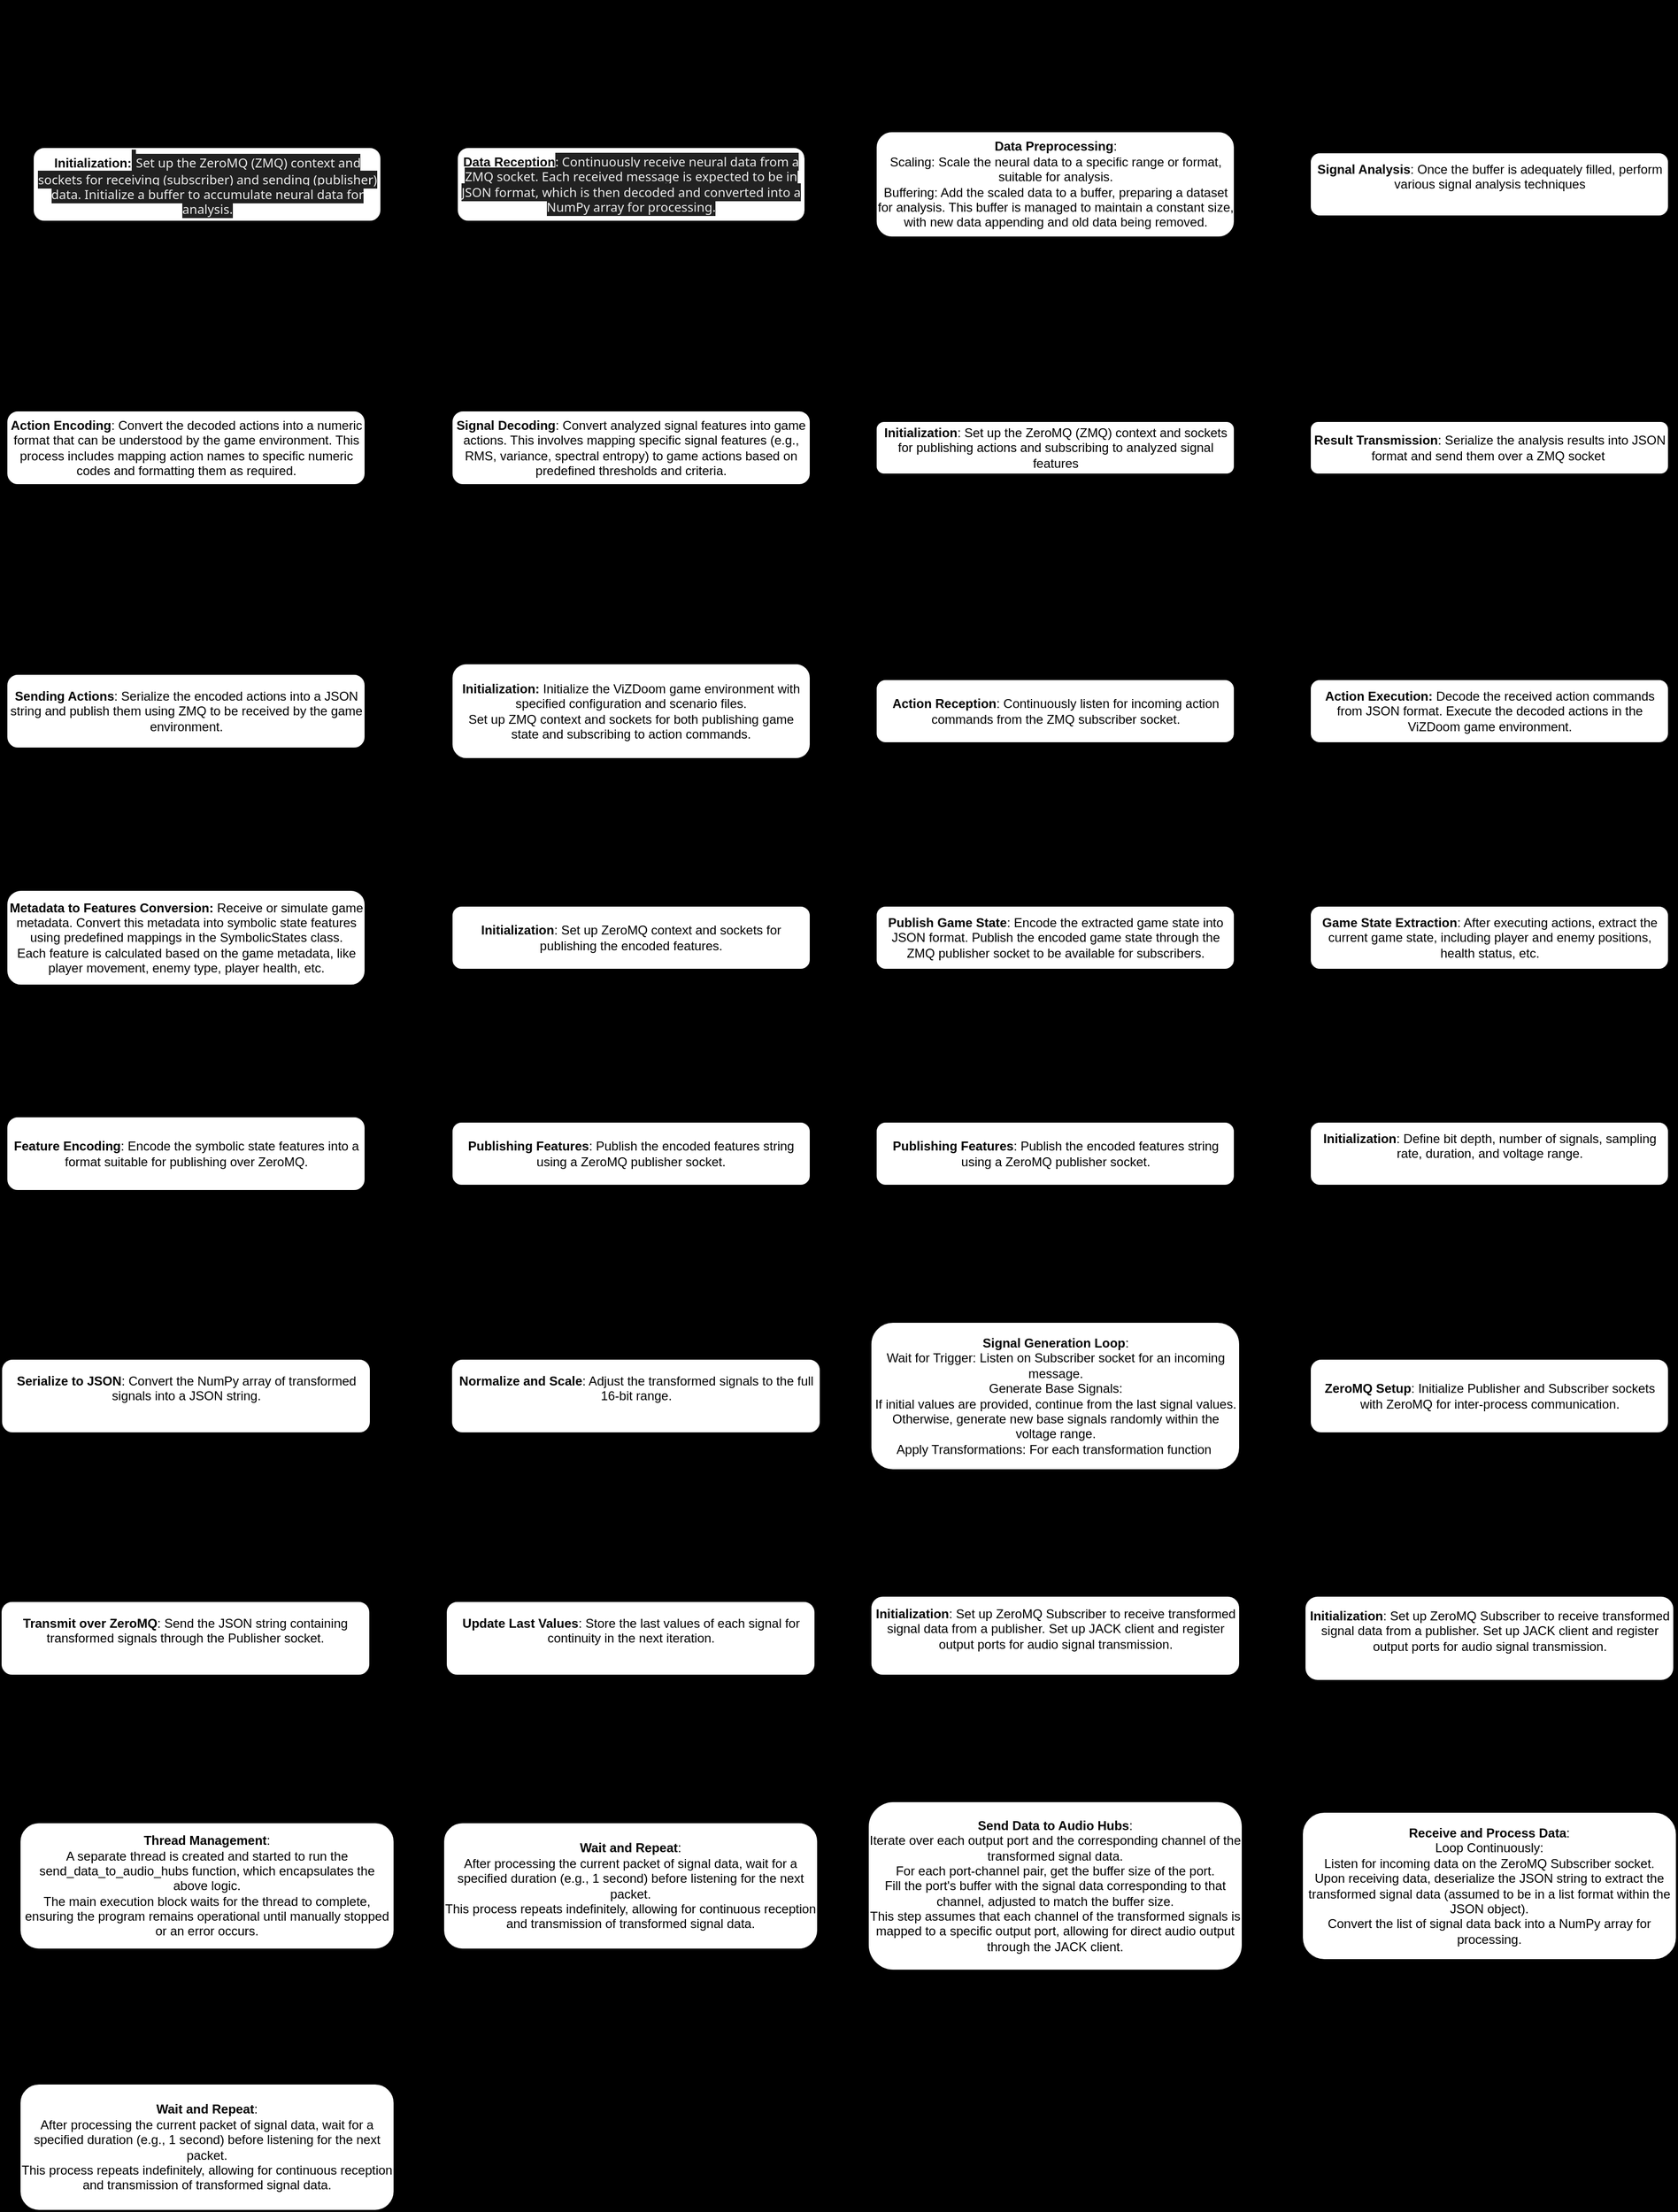 <mxfile version="22.1.16" type="device">
  <diagram name="Page-1" id="UO3zegzRqnsEIXU49jw1">
    <mxGraphModel dx="2222" dy="1337" grid="0" gridSize="10" guides="1" tooltips="1" connect="1" arrows="1" fold="1" page="1" pageScale="1" pageWidth="1654" pageHeight="1169" background="#000000" math="0" shadow="0">
      <root>
        <mxCell id="0" />
        <mxCell id="1" parent="0" />
        <mxCell id="kK_saXuroscAapvJbY5S-2" value="&lt;b&gt;Initialization:&lt;/b&gt;&lt;span style=&quot;color: rgb(236, 236, 236); font-family: Söhne, ui-sans-serif, system-ui, -apple-system, &amp;quot;Segoe UI&amp;quot;, Roboto, Ubuntu, Cantarell, &amp;quot;Noto Sans&amp;quot;, sans-serif, &amp;quot;Helvetica Neue&amp;quot;, Arial, &amp;quot;Apple Color Emoji&amp;quot;, &amp;quot;Segoe UI Emoji&amp;quot;, &amp;quot;Segoe UI Symbol&amp;quot;, &amp;quot;Noto Color Emoji&amp;quot;; font-size: 16px; text-align: left; background-color: rgb(33, 33, 33);&quot;&gt;&amp;nbsp;&lt;/span&gt;&lt;span style=&quot;color: rgb(236, 236, 236); font-family: Söhne, ui-sans-serif, system-ui, -apple-system, &amp;quot;Segoe UI&amp;quot;, Roboto, Ubuntu, Cantarell, &amp;quot;Noto Sans&amp;quot;, sans-serif, &amp;quot;Helvetica Neue&amp;quot;, Arial, &amp;quot;Apple Color Emoji&amp;quot;, &amp;quot;Segoe UI Emoji&amp;quot;, &amp;quot;Segoe UI Symbol&amp;quot;, &amp;quot;Noto Color Emoji&amp;quot;; text-align: left; background-color: rgb(33, 33, 33);&quot;&gt;&lt;font style=&quot;font-size: 12px;&quot;&gt;Set up the ZeroMQ (ZMQ) context and sockets for receiving (subscriber) and sending (publisher) data. Initialize a buffer to accumulate neural data for analysis.&lt;/font&gt;&lt;/span&gt;" style="rounded=1;whiteSpace=wrap;html=1;" vertex="1" parent="1">
          <mxGeometry x="64.5" y="220" width="330" height="70" as="geometry" />
        </mxCell>
        <mxCell id="kK_saXuroscAapvJbY5S-3" value="&lt;font style=&quot;font-size: 12px;&quot;&gt;&lt;b&gt;Data Reception&lt;/b&gt;&lt;span style=&quot;color: rgb(236, 236, 236); font-family: Söhne, ui-sans-serif, system-ui, -apple-system, &amp;quot;Segoe UI&amp;quot;, Roboto, Ubuntu, Cantarell, &amp;quot;Noto Sans&amp;quot;, sans-serif, &amp;quot;Helvetica Neue&amp;quot;, Arial, &amp;quot;Apple Color Emoji&amp;quot;, &amp;quot;Segoe UI Emoji&amp;quot;, &amp;quot;Segoe UI Symbol&amp;quot;, &amp;quot;Noto Color Emoji&amp;quot;; text-align: left; background-color: rgb(33, 33, 33);&quot;&gt;: Continuously receive neural data from a ZMQ socket. Each received message is expected to be in JSON format, which is then decoded and converted into a NumPy array for processing.&lt;/span&gt;&lt;/font&gt;" style="rounded=1;whiteSpace=wrap;html=1;" vertex="1" parent="1">
          <mxGeometry x="467" y="220" width="330" height="70" as="geometry" />
        </mxCell>
        <mxCell id="kK_saXuroscAapvJbY5S-4" value="&lt;div&gt;&lt;font style=&quot;font-size: 12px;&quot;&gt;&lt;font style=&quot;&quot;&gt;&lt;b style=&quot;&quot;&gt;Data Preprocessing&lt;/b&gt;&lt;/font&gt;&lt;font style=&quot;&quot;&gt;:&lt;/font&gt;&lt;/font&gt;&lt;/div&gt;&lt;div&gt;&lt;font style=&quot;font-size: 12px;&quot;&gt;Scaling: Scale the neural data to a specific range or format, suitable for analysis.&lt;/font&gt;&lt;/div&gt;&lt;div&gt;&lt;font style=&quot;font-size: 12px;&quot;&gt;Buffering: Add the scaled data to a buffer, preparing a dataset for analysis. This buffer is managed to maintain a constant size, with new data appending and old data being removed.&lt;/font&gt;&lt;/div&gt;" style="rounded=1;whiteSpace=wrap;html=1;" vertex="1" parent="1">
          <mxGeometry x="864.5" y="205" width="340" height="100" as="geometry" />
        </mxCell>
        <mxCell id="kK_saXuroscAapvJbY5S-5" value="&lt;div&gt;&lt;font style=&quot;font-size: 12px;&quot;&gt;&lt;b&gt;Signal Analysis&lt;/b&gt;: Once the buffer is adequately filled, perform various signal analysis techniques&lt;/font&gt;&lt;/div&gt;&lt;div&gt;&lt;br&gt;&lt;/div&gt;" style="rounded=1;whiteSpace=wrap;html=1;" vertex="1" parent="1">
          <mxGeometry x="1276.5" y="225" width="340" height="60" as="geometry" />
        </mxCell>
        <mxCell id="kK_saXuroscAapvJbY5S-6" value="&lt;div&gt;&lt;div&gt;&lt;b&gt;Result Transmission&lt;/b&gt;: Serialize the analysis results into JSON format and send them over a ZMQ socket&amp;nbsp;&lt;br&gt;&lt;/div&gt;&lt;/div&gt;" style="rounded=1;whiteSpace=wrap;html=1;" vertex="1" parent="1">
          <mxGeometry x="1276.5" y="480" width="340" height="50" as="geometry" />
        </mxCell>
        <mxCell id="kK_saXuroscAapvJbY5S-7" value="&lt;font style=&quot;font-size: 18px;&quot;&gt;Bio Silicon Synergetic System Data Strucutre&lt;/font&gt;" style="text;html=1;strokeColor=none;fillColor=none;align=center;verticalAlign=middle;whiteSpace=wrap;rounded=0;" vertex="1" parent="1">
          <mxGeometry x="628" y="80" width="398" height="30" as="geometry" />
        </mxCell>
        <mxCell id="kK_saXuroscAapvJbY5S-8" value="&lt;div&gt;&lt;div&gt;&lt;b&gt;Initialization&lt;/b&gt;: Set up the ZeroMQ (ZMQ) context and sockets for publishing actions and subscribing to analyzed signal features&lt;br&gt;&lt;/div&gt;&lt;/div&gt;" style="rounded=1;whiteSpace=wrap;html=1;" vertex="1" parent="1">
          <mxGeometry x="864.5" y="480" width="340" height="50" as="geometry" />
        </mxCell>
        <mxCell id="kK_saXuroscAapvJbY5S-9" value="&lt;div&gt;&lt;div&gt;&lt;b&gt;Signal Decoding&lt;/b&gt;: Convert analyzed signal features into game actions. This involves mapping specific signal features (e.g., RMS, variance, spectral entropy) to game actions based on predefined thresholds and criteria.&lt;br&gt;&lt;/div&gt;&lt;/div&gt;" style="rounded=1;whiteSpace=wrap;html=1;" vertex="1" parent="1">
          <mxGeometry x="462" y="470" width="340" height="70" as="geometry" />
        </mxCell>
        <mxCell id="kK_saXuroscAapvJbY5S-10" value="&lt;div&gt;&lt;div&gt;&lt;b&gt;Action Encoding&lt;/b&gt;: Convert the decoded actions into a numeric format that can be understood by the game environment. This process includes mapping action names to specific numeric codes and formatting them as required.&lt;br&gt;&lt;/div&gt;&lt;/div&gt;" style="rounded=1;whiteSpace=wrap;html=1;" vertex="1" parent="1">
          <mxGeometry x="39.5" y="470" width="340" height="70" as="geometry" />
        </mxCell>
        <mxCell id="kK_saXuroscAapvJbY5S-11" value="&lt;div&gt;&lt;div&gt;&lt;b&gt;Sending Actions&lt;/b&gt;: Serialize the encoded actions into a JSON string and publish them using ZMQ to be received by the game environment.&lt;br&gt;&lt;/div&gt;&lt;/div&gt;" style="rounded=1;whiteSpace=wrap;html=1;" vertex="1" parent="1">
          <mxGeometry x="39.5" y="720" width="340" height="70" as="geometry" />
        </mxCell>
        <mxCell id="kK_saXuroscAapvJbY5S-13" value="signals_to_features.py" style="text;html=1;strokeColor=none;fillColor=none;align=center;verticalAlign=middle;whiteSpace=wrap;rounded=0;" vertex="1" parent="1">
          <mxGeometry x="199.5" y="180" width="60" height="30" as="geometry" />
        </mxCell>
        <mxCell id="kK_saXuroscAapvJbY5S-14" value="features_to_game.py" style="text;html=1;strokeColor=none;fillColor=none;align=center;verticalAlign=middle;whiteSpace=wrap;rounded=0;" vertex="1" parent="1">
          <mxGeometry x="1004.5" y="440" width="60" height="30" as="geometry" />
        </mxCell>
        <mxCell id="kK_saXuroscAapvJbY5S-15" value="game.py" style="text;html=1;strokeColor=none;fillColor=none;align=center;verticalAlign=middle;whiteSpace=wrap;rounded=0;" vertex="1" parent="1">
          <mxGeometry x="606.5" y="700" width="60" height="30" as="geometry" />
        </mxCell>
        <mxCell id="kK_saXuroscAapvJbY5S-16" value="&lt;div&gt;&lt;b&gt;Initialization:&amp;nbsp;&lt;/b&gt;&lt;span style=&quot;background-color: initial;&quot;&gt;Initialize the ViZDoom game environment with specified configuration and scenario files.&lt;/span&gt;&lt;/div&gt;&lt;div&gt;Set up ZMQ context and sockets for both publishing game state and subscribing to action commands.&lt;br&gt;&lt;/div&gt;" style="rounded=1;whiteSpace=wrap;html=1;" vertex="1" parent="1">
          <mxGeometry x="462" y="710" width="340" height="90" as="geometry" />
        </mxCell>
        <mxCell id="kK_saXuroscAapvJbY5S-17" value="&lt;div&gt;&lt;b&gt;Action Reception&lt;/b&gt;:&amp;nbsp;&lt;span style=&quot;background-color: initial;&quot;&gt;Continuously listen for incoming action commands from the ZMQ subscriber socket.&lt;/span&gt;&lt;/div&gt;" style="rounded=1;whiteSpace=wrap;html=1;" vertex="1" parent="1">
          <mxGeometry x="864.5" y="725" width="340" height="60" as="geometry" />
        </mxCell>
        <mxCell id="kK_saXuroscAapvJbY5S-18" value="&lt;div&gt;&lt;b&gt;Action Execution: &lt;/b&gt;Decode the received action commands from JSON format.&amp;nbsp;&lt;span style=&quot;background-color: initial;&quot;&gt;Execute the decoded actions in the ViZDoom game environment.&lt;/span&gt;&lt;/div&gt;" style="rounded=1;whiteSpace=wrap;html=1;" vertex="1" parent="1">
          <mxGeometry x="1276.5" y="725" width="340" height="60" as="geometry" />
        </mxCell>
        <mxCell id="kK_saXuroscAapvJbY5S-19" value="&lt;b&gt;Game State Extraction&lt;/b&gt;: After executing actions, extract the current game state, including player and enemy positions, health status, etc." style="rounded=1;whiteSpace=wrap;html=1;" vertex="1" parent="1">
          <mxGeometry x="1276.5" y="940" width="340" height="60" as="geometry" />
        </mxCell>
        <mxCell id="kK_saXuroscAapvJbY5S-20" value="&lt;div&gt;&lt;b&gt;Publish Game State&lt;/b&gt;: Encode the extracted game state into JSON format.&amp;nbsp;&lt;span style=&quot;background-color: initial;&quot;&gt;Publish the encoded game state through the ZMQ publisher socket to be available for subscribers.&lt;/span&gt;&lt;/div&gt;" style="rounded=1;whiteSpace=wrap;html=1;" vertex="1" parent="1">
          <mxGeometry x="864.5" y="940" width="340" height="60" as="geometry" />
        </mxCell>
        <mxCell id="kK_saXuroscAapvJbY5S-21" value="&lt;b&gt;Initialization&lt;/b&gt;: Set up ZeroMQ context and sockets for publishing the encoded features." style="rounded=1;whiteSpace=wrap;html=1;" vertex="1" parent="1">
          <mxGeometry x="462" y="940" width="340" height="60" as="geometry" />
        </mxCell>
        <mxCell id="kK_saXuroscAapvJbY5S-22" value="&lt;div&gt;&lt;b&gt;Metadata to Features Conversion:&amp;nbsp;&lt;/b&gt;&lt;span style=&quot;background-color: initial;&quot;&gt;Receive or simulate game metadata.&amp;nbsp;&lt;/span&gt;&lt;span style=&quot;background-color: initial;&quot;&gt;Convert this metadata into symbolic state features using predefined mappings in the SymbolicStates class.&lt;/span&gt;&lt;/div&gt;&lt;div&gt;Each feature is calculated based on the game metadata, like player movement, enemy type, player health, etc.&lt;/div&gt;" style="rounded=1;whiteSpace=wrap;html=1;" vertex="1" parent="1">
          <mxGeometry x="39.5" y="925" width="340" height="90" as="geometry" />
        </mxCell>
        <mxCell id="kK_saXuroscAapvJbY5S-23" value="&lt;b&gt;Feature Encoding&lt;/b&gt;: Encode the symbolic state features into a format suitable for publishing over ZeroMQ." style="rounded=1;whiteSpace=wrap;html=1;" vertex="1" parent="1">
          <mxGeometry x="39.5" y="1140" width="340" height="70" as="geometry" />
        </mxCell>
        <mxCell id="kK_saXuroscAapvJbY5S-24" value="&lt;b&gt;Publishing Features&lt;/b&gt;: Publish the encoded features string using a ZeroMQ publisher socket." style="rounded=1;whiteSpace=wrap;html=1;" vertex="1" parent="1">
          <mxGeometry x="462" y="1145" width="340" height="60" as="geometry" />
        </mxCell>
        <mxCell id="kK_saXuroscAapvJbY5S-25" value="game_to_features.py" style="text;html=1;strokeColor=none;fillColor=none;align=center;verticalAlign=middle;whiteSpace=wrap;rounded=0;" vertex="1" parent="1">
          <mxGeometry x="602" y="904" width="60" height="30" as="geometry" />
        </mxCell>
        <mxCell id="kK_saXuroscAapvJbY5S-26" value="signals_generator.py" style="text;html=1;strokeColor=none;fillColor=none;align=center;verticalAlign=middle;whiteSpace=wrap;rounded=0;" vertex="1" parent="1">
          <mxGeometry x="991.5" y="1105" width="60" height="30" as="geometry" />
        </mxCell>
        <mxCell id="kK_saXuroscAapvJbY5S-27" value="&lt;b&gt;Publishing Features&lt;/b&gt;: Publish the encoded features string using a ZeroMQ publisher socket." style="rounded=1;whiteSpace=wrap;html=1;" vertex="1" parent="1">
          <mxGeometry x="864.5" y="1145" width="340" height="60" as="geometry" />
        </mxCell>
        <mxCell id="kK_saXuroscAapvJbY5S-29" value="&lt;div&gt;&lt;b&gt;Initialization&lt;/b&gt;: Define bit depth, number of signals, sampling rate, duration, and voltage range.&lt;/div&gt;&lt;div&gt;&lt;br&gt;&lt;/div&gt;" style="rounded=1;whiteSpace=wrap;html=1;" vertex="1" parent="1">
          <mxGeometry x="1276.5" y="1145" width="340" height="60" as="geometry" />
        </mxCell>
        <mxCell id="kK_saXuroscAapvJbY5S-30" value="&lt;div&gt;&lt;b&gt;ZeroMQ Setup&lt;/b&gt;: Initialize Publisher and Subscriber sockets with ZeroMQ for inter-process communication.&lt;br&gt;&lt;/div&gt;" style="rounded=1;whiteSpace=wrap;html=1;" vertex="1" parent="1">
          <mxGeometry x="1276.5" y="1370" width="340" height="70" as="geometry" />
        </mxCell>
        <mxCell id="kK_saXuroscAapvJbY5S-31" value="&lt;div&gt;&lt;div&gt;&lt;b&gt;Signal Generation Loop&lt;/b&gt;:&lt;/div&gt;&lt;div&gt;Wait for Trigger: Listen on Subscriber socket for an incoming message.&lt;/div&gt;&lt;div&gt;Generate Base Signals:&lt;/div&gt;&lt;div&gt;If initial values are provided, continue from the last signal values.&lt;/div&gt;&lt;div&gt;Otherwise, generate new base signals randomly within the voltage range.&lt;/div&gt;&lt;div&gt;Apply Transformations: For each transformation function&amp;nbsp;&lt;/div&gt;&lt;/div&gt;" style="rounded=1;whiteSpace=wrap;html=1;" vertex="1" parent="1">
          <mxGeometry x="859.5" y="1335" width="350" height="140" as="geometry" />
        </mxCell>
        <mxCell id="kK_saXuroscAapvJbY5S-32" value="&lt;div&gt;&lt;b&gt;Normalize and Scale&lt;/b&gt;: Adjust the transformed signals to the full 16-bit range.&lt;/div&gt;&lt;div&gt;&lt;br&gt;&lt;/div&gt;" style="rounded=1;whiteSpace=wrap;html=1;" vertex="1" parent="1">
          <mxGeometry x="461.5" y="1370" width="350" height="70" as="geometry" />
        </mxCell>
        <mxCell id="kK_saXuroscAapvJbY5S-33" value="&lt;div&gt;&lt;b&gt;Serialize to JSON&lt;/b&gt;: Convert the NumPy array of transformed signals into a JSON string.&lt;/div&gt;&lt;div&gt;&lt;br&gt;&lt;/div&gt;" style="rounded=1;whiteSpace=wrap;html=1;" vertex="1" parent="1">
          <mxGeometry x="34.5" y="1370" width="350" height="70" as="geometry" />
        </mxCell>
        <mxCell id="kK_saXuroscAapvJbY5S-34" value="&lt;div&gt;&lt;div&gt;&lt;b&gt;Transmit over ZeroMQ&lt;/b&gt;: Send the JSON string containing transformed signals through the Publisher socket.&lt;/div&gt;&lt;/div&gt;&lt;div&gt;&lt;br&gt;&lt;/div&gt;" style="rounded=1;whiteSpace=wrap;html=1;" vertex="1" parent="1">
          <mxGeometry x="34" y="1600" width="350" height="70" as="geometry" />
        </mxCell>
        <mxCell id="kK_saXuroscAapvJbY5S-35" value="&lt;div&gt;&lt;div&gt;&lt;div&gt;&lt;b&gt;Update Last Values&lt;/b&gt;: Store the last values of each signal for continuity in the next iteration.&lt;/div&gt;&lt;/div&gt;&lt;/div&gt;&lt;div&gt;&lt;br&gt;&lt;/div&gt;" style="rounded=1;whiteSpace=wrap;html=1;" vertex="1" parent="1">
          <mxGeometry x="456.5" y="1600" width="350" height="70" as="geometry" />
        </mxCell>
        <mxCell id="kK_saXuroscAapvJbY5S-37" value="&lt;div&gt;&lt;div&gt;&lt;div&gt;&lt;div&gt;&lt;b&gt;Initialization&lt;/b&gt;: Set up ZeroMQ Subscriber to receive transformed signal data from a publisher. Set up JACK client and register output ports for audio signal transmission.&lt;/div&gt;&lt;/div&gt;&lt;/div&gt;&lt;/div&gt;&lt;div&gt;&lt;br&gt;&lt;/div&gt;" style="rounded=1;whiteSpace=wrap;html=1;" vertex="1" parent="1">
          <mxGeometry x="859.5" y="1595" width="350" height="75" as="geometry" />
        </mxCell>
        <mxCell id="kK_saXuroscAapvJbY5S-38" value="&lt;div&gt;&lt;div&gt;&lt;div&gt;&lt;div&gt;&lt;b&gt;Initialization&lt;/b&gt;: Set up ZeroMQ Subscriber to receive transformed signal data from a publisher. Set up JACK client and register output ports for audio signal transmission.&lt;/div&gt;&lt;/div&gt;&lt;/div&gt;&lt;/div&gt;&lt;div&gt;&lt;br&gt;&lt;/div&gt;" style="rounded=1;whiteSpace=wrap;html=1;" vertex="1" parent="1">
          <mxGeometry x="1271.5" y="1595" width="350" height="80" as="geometry" />
        </mxCell>
        <mxCell id="kK_saXuroscAapvJbY5S-39" value="&lt;div&gt;&lt;div&gt;&lt;div&gt;&lt;div&gt;&lt;div&gt;&lt;b&gt;Receive and Process Data&lt;/b&gt;:&lt;/div&gt;&lt;div&gt;Loop Continuously:&lt;/div&gt;&lt;div&gt;Listen for incoming data on the ZeroMQ Subscriber socket.&lt;/div&gt;&lt;div&gt;Upon receiving data, deserialize the JSON string to extract the transformed signal data (assumed to be in a list format within the JSON object).&lt;/div&gt;&lt;div&gt;Convert the list of signal data back into a NumPy array for processing.&lt;/div&gt;&lt;/div&gt;&lt;/div&gt;&lt;/div&gt;&lt;/div&gt;" style="rounded=1;whiteSpace=wrap;html=1;" vertex="1" parent="1">
          <mxGeometry x="1269" y="1800" width="355" height="140" as="geometry" />
        </mxCell>
        <mxCell id="kK_saXuroscAapvJbY5S-40" value="" style="endArrow=classic;html=1;rounded=0;exitX=1;exitY=0.5;exitDx=0;exitDy=0;entryX=0;entryY=0.5;entryDx=0;entryDy=0;" edge="1" parent="1" source="kK_saXuroscAapvJbY5S-2" target="kK_saXuroscAapvJbY5S-3">
          <mxGeometry width="50" height="50" relative="1" as="geometry">
            <mxPoint x="549.5" y="590" as="sourcePoint" />
            <mxPoint x="599.5" y="540" as="targetPoint" />
          </mxGeometry>
        </mxCell>
        <mxCell id="kK_saXuroscAapvJbY5S-43" value="" style="endArrow=classic;html=1;rounded=0;exitX=1;exitY=0.5;exitDx=0;exitDy=0;entryX=0;entryY=0.5;entryDx=0;entryDy=0;" edge="1" parent="1" source="kK_saXuroscAapvJbY5S-3" target="kK_saXuroscAapvJbY5S-4">
          <mxGeometry width="50" height="50" relative="1" as="geometry">
            <mxPoint x="404.5" y="265" as="sourcePoint" />
            <mxPoint x="444.5" y="265" as="targetPoint" />
          </mxGeometry>
        </mxCell>
        <mxCell id="kK_saXuroscAapvJbY5S-44" value="" style="endArrow=classic;html=1;rounded=0;exitX=1;exitY=0.5;exitDx=0;exitDy=0;entryX=0;entryY=0.5;entryDx=0;entryDy=0;" edge="1" parent="1" source="kK_saXuroscAapvJbY5S-4" target="kK_saXuroscAapvJbY5S-5">
          <mxGeometry width="50" height="50" relative="1" as="geometry">
            <mxPoint x="414.5" y="275" as="sourcePoint" />
            <mxPoint x="454.5" y="275" as="targetPoint" />
          </mxGeometry>
        </mxCell>
        <mxCell id="kK_saXuroscAapvJbY5S-45" value="" style="endArrow=classic;html=1;rounded=0;exitX=0.5;exitY=1;exitDx=0;exitDy=0;entryX=0.5;entryY=0;entryDx=0;entryDy=0;" edge="1" parent="1" source="kK_saXuroscAapvJbY5S-5" target="kK_saXuroscAapvJbY5S-6">
          <mxGeometry width="50" height="50" relative="1" as="geometry">
            <mxPoint x="424.5" y="285" as="sourcePoint" />
            <mxPoint x="464.5" y="285" as="targetPoint" />
          </mxGeometry>
        </mxCell>
        <mxCell id="kK_saXuroscAapvJbY5S-46" value="" style="endArrow=classic;html=1;rounded=0;exitX=0;exitY=0.5;exitDx=0;exitDy=0;entryX=1;entryY=0.5;entryDx=0;entryDy=0;" edge="1" parent="1" source="kK_saXuroscAapvJbY5S-6" target="kK_saXuroscAapvJbY5S-8">
          <mxGeometry width="50" height="50" relative="1" as="geometry">
            <mxPoint x="461.5" y="395" as="sourcePoint" />
            <mxPoint x="501.5" y="395" as="targetPoint" />
          </mxGeometry>
        </mxCell>
        <mxCell id="kK_saXuroscAapvJbY5S-48" value="" style="endArrow=classic;html=1;rounded=0;exitX=0;exitY=0.5;exitDx=0;exitDy=0;entryX=1;entryY=0.5;entryDx=0;entryDy=0;" edge="1" parent="1" source="kK_saXuroscAapvJbY5S-8" target="kK_saXuroscAapvJbY5S-9">
          <mxGeometry width="50" height="50" relative="1" as="geometry">
            <mxPoint x="1286.5" y="505" as="sourcePoint" />
            <mxPoint x="1206.5" y="515" as="targetPoint" />
          </mxGeometry>
        </mxCell>
        <mxCell id="kK_saXuroscAapvJbY5S-49" value="" style="endArrow=classic;html=1;rounded=0;exitX=0;exitY=0.5;exitDx=0;exitDy=0;entryX=1;entryY=0.5;entryDx=0;entryDy=0;" edge="1" parent="1" source="kK_saXuroscAapvJbY5S-9" target="kK_saXuroscAapvJbY5S-10">
          <mxGeometry width="50" height="50" relative="1" as="geometry">
            <mxPoint x="1296.5" y="515" as="sourcePoint" />
            <mxPoint x="1216.5" y="525" as="targetPoint" />
          </mxGeometry>
        </mxCell>
        <mxCell id="kK_saXuroscAapvJbY5S-50" value="" style="endArrow=classic;html=1;rounded=0;exitX=0.5;exitY=1;exitDx=0;exitDy=0;entryX=0.5;entryY=0;entryDx=0;entryDy=0;" edge="1" parent="1" source="kK_saXuroscAapvJbY5S-10" target="kK_saXuroscAapvJbY5S-11">
          <mxGeometry width="50" height="50" relative="1" as="geometry">
            <mxPoint x="1306.5" y="525" as="sourcePoint" />
            <mxPoint x="1226.5" y="535" as="targetPoint" />
          </mxGeometry>
        </mxCell>
        <mxCell id="kK_saXuroscAapvJbY5S-51" value="" style="endArrow=classic;html=1;rounded=0;exitX=1;exitY=0.5;exitDx=0;exitDy=0;entryX=0;entryY=0.5;entryDx=0;entryDy=0;" edge="1" parent="1" source="kK_saXuroscAapvJbY5S-11" target="kK_saXuroscAapvJbY5S-16">
          <mxGeometry width="50" height="50" relative="1" as="geometry">
            <mxPoint x="1316.5" y="655" as="sourcePoint" />
            <mxPoint x="1236.5" y="665" as="targetPoint" />
          </mxGeometry>
        </mxCell>
        <mxCell id="kK_saXuroscAapvJbY5S-52" value="" style="endArrow=classic;html=1;rounded=0;exitX=1;exitY=0.5;exitDx=0;exitDy=0;entryX=0;entryY=0.5;entryDx=0;entryDy=0;" edge="1" parent="1" source="kK_saXuroscAapvJbY5S-16" target="kK_saXuroscAapvJbY5S-17">
          <mxGeometry width="50" height="50" relative="1" as="geometry">
            <mxPoint x="1326.5" y="665" as="sourcePoint" />
            <mxPoint x="1246.5" y="675" as="targetPoint" />
          </mxGeometry>
        </mxCell>
        <mxCell id="kK_saXuroscAapvJbY5S-53" value="" style="endArrow=classic;html=1;rounded=0;exitX=1;exitY=0.5;exitDx=0;exitDy=0;entryX=0;entryY=0.5;entryDx=0;entryDy=0;" edge="1" parent="1" source="kK_saXuroscAapvJbY5S-17" target="kK_saXuroscAapvJbY5S-18">
          <mxGeometry width="50" height="50" relative="1" as="geometry">
            <mxPoint x="1336.5" y="675" as="sourcePoint" />
            <mxPoint x="1256.5" y="685" as="targetPoint" />
          </mxGeometry>
        </mxCell>
        <mxCell id="kK_saXuroscAapvJbY5S-54" value="" style="endArrow=classic;html=1;rounded=0;exitX=0.5;exitY=1;exitDx=0;exitDy=0;entryX=0.5;entryY=0;entryDx=0;entryDy=0;" edge="1" parent="1" source="kK_saXuroscAapvJbY5S-18" target="kK_saXuroscAapvJbY5S-19">
          <mxGeometry width="50" height="50" relative="1" as="geometry">
            <mxPoint x="1346.5" y="685" as="sourcePoint" />
            <mxPoint x="1266.5" y="695" as="targetPoint" />
          </mxGeometry>
        </mxCell>
        <mxCell id="kK_saXuroscAapvJbY5S-55" value="" style="endArrow=classic;html=1;rounded=0;exitX=0;exitY=0.5;exitDx=0;exitDy=0;entryX=1;entryY=0.5;entryDx=0;entryDy=0;" edge="1" parent="1" source="kK_saXuroscAapvJbY5S-19" target="kK_saXuroscAapvJbY5S-20">
          <mxGeometry width="50" height="50" relative="1" as="geometry">
            <mxPoint x="1356.5" y="795" as="sourcePoint" />
            <mxPoint x="1276.5" y="805" as="targetPoint" />
          </mxGeometry>
        </mxCell>
        <mxCell id="kK_saXuroscAapvJbY5S-56" value="" style="endArrow=classic;html=1;rounded=0;exitX=0;exitY=0.5;exitDx=0;exitDy=0;entryX=1;entryY=0.5;entryDx=0;entryDy=0;" edge="1" parent="1" source="kK_saXuroscAapvJbY5S-20" target="kK_saXuroscAapvJbY5S-21">
          <mxGeometry width="50" height="50" relative="1" as="geometry">
            <mxPoint x="1366.5" y="805" as="sourcePoint" />
            <mxPoint x="1286.5" y="815" as="targetPoint" />
          </mxGeometry>
        </mxCell>
        <mxCell id="kK_saXuroscAapvJbY5S-57" value="" style="endArrow=classic;html=1;rounded=0;exitX=0;exitY=0.5;exitDx=0;exitDy=0;entryX=1;entryY=0.5;entryDx=0;entryDy=0;" edge="1" parent="1" source="kK_saXuroscAapvJbY5S-21" target="kK_saXuroscAapvJbY5S-22">
          <mxGeometry width="50" height="50" relative="1" as="geometry">
            <mxPoint x="1376.5" y="815" as="sourcePoint" />
            <mxPoint x="1296.5" y="825" as="targetPoint" />
          </mxGeometry>
        </mxCell>
        <mxCell id="kK_saXuroscAapvJbY5S-58" value="" style="endArrow=classic;html=1;rounded=0;entryX=0.5;entryY=0;entryDx=0;entryDy=0;exitX=0.5;exitY=1;exitDx=0;exitDy=0;" edge="1" parent="1" source="kK_saXuroscAapvJbY5S-22" target="kK_saXuroscAapvJbY5S-23">
          <mxGeometry width="50" height="50" relative="1" as="geometry">
            <mxPoint x="259.5" y="1050" as="sourcePoint" />
            <mxPoint x="1306.5" y="865" as="targetPoint" />
          </mxGeometry>
        </mxCell>
        <mxCell id="kK_saXuroscAapvJbY5S-59" value="" style="endArrow=classic;html=1;rounded=0;exitX=1;exitY=0.5;exitDx=0;exitDy=0;entryX=0;entryY=0.5;entryDx=0;entryDy=0;" edge="1" parent="1" source="kK_saXuroscAapvJbY5S-23" target="kK_saXuroscAapvJbY5S-24">
          <mxGeometry width="50" height="50" relative="1" as="geometry">
            <mxPoint x="1396.5" y="865" as="sourcePoint" />
            <mxPoint x="1316.5" y="875" as="targetPoint" />
          </mxGeometry>
        </mxCell>
        <mxCell id="kK_saXuroscAapvJbY5S-60" value="" style="endArrow=classic;html=1;rounded=0;exitX=1;exitY=0.5;exitDx=0;exitDy=0;entryX=0;entryY=0.5;entryDx=0;entryDy=0;" edge="1" parent="1" source="kK_saXuroscAapvJbY5S-24" target="kK_saXuroscAapvJbY5S-27">
          <mxGeometry width="50" height="50" relative="1" as="geometry">
            <mxPoint x="1406.5" y="875" as="sourcePoint" />
            <mxPoint x="1326.5" y="885" as="targetPoint" />
          </mxGeometry>
        </mxCell>
        <mxCell id="kK_saXuroscAapvJbY5S-61" value="" style="endArrow=classic;html=1;rounded=0;exitX=1;exitY=0.5;exitDx=0;exitDy=0;entryX=0;entryY=0.5;entryDx=0;entryDy=0;" edge="1" parent="1" source="kK_saXuroscAapvJbY5S-27" target="kK_saXuroscAapvJbY5S-29">
          <mxGeometry width="50" height="50" relative="1" as="geometry">
            <mxPoint x="846.5" y="1185" as="sourcePoint" />
            <mxPoint x="896.5" y="1215" as="targetPoint" />
          </mxGeometry>
        </mxCell>
        <mxCell id="kK_saXuroscAapvJbY5S-62" value="" style="endArrow=classic;html=1;rounded=0;exitX=0.5;exitY=1;exitDx=0;exitDy=0;entryX=0.5;entryY=0;entryDx=0;entryDy=0;" edge="1" parent="1" source="kK_saXuroscAapvJbY5S-29" target="kK_saXuroscAapvJbY5S-30">
          <mxGeometry width="50" height="50" relative="1" as="geometry">
            <mxPoint x="856.5" y="1195" as="sourcePoint" />
            <mxPoint x="906.5" y="1225" as="targetPoint" />
          </mxGeometry>
        </mxCell>
        <mxCell id="kK_saXuroscAapvJbY5S-63" value="" style="endArrow=classic;html=1;rounded=0;exitX=0;exitY=0.5;exitDx=0;exitDy=0;entryX=1;entryY=0.5;entryDx=0;entryDy=0;" edge="1" parent="1" source="kK_saXuroscAapvJbY5S-30" target="kK_saXuroscAapvJbY5S-31">
          <mxGeometry width="50" height="50" relative="1" as="geometry">
            <mxPoint x="866.5" y="1255" as="sourcePoint" />
            <mxPoint x="916.5" y="1285" as="targetPoint" />
          </mxGeometry>
        </mxCell>
        <mxCell id="kK_saXuroscAapvJbY5S-64" value="" style="endArrow=classic;html=1;rounded=0;exitX=0;exitY=0.5;exitDx=0;exitDy=0;entryX=1;entryY=0.5;entryDx=0;entryDy=0;" edge="1" parent="1" source="kK_saXuroscAapvJbY5S-31" target="kK_saXuroscAapvJbY5S-32">
          <mxGeometry width="50" height="50" relative="1" as="geometry">
            <mxPoint x="876.5" y="1265" as="sourcePoint" />
            <mxPoint x="926.5" y="1295" as="targetPoint" />
          </mxGeometry>
        </mxCell>
        <mxCell id="kK_saXuroscAapvJbY5S-65" value="" style="endArrow=classic;html=1;rounded=0;exitX=0;exitY=0.5;exitDx=0;exitDy=0;entryX=1;entryY=0.5;entryDx=0;entryDy=0;" edge="1" parent="1" source="kK_saXuroscAapvJbY5S-32" target="kK_saXuroscAapvJbY5S-33">
          <mxGeometry width="50" height="50" relative="1" as="geometry">
            <mxPoint x="886.5" y="1275" as="sourcePoint" />
            <mxPoint x="936.5" y="1305" as="targetPoint" />
          </mxGeometry>
        </mxCell>
        <mxCell id="kK_saXuroscAapvJbY5S-66" value="" style="endArrow=classic;html=1;rounded=0;exitX=0.5;exitY=1;exitDx=0;exitDy=0;entryX=0.5;entryY=0;entryDx=0;entryDy=0;" edge="1" parent="1" source="kK_saXuroscAapvJbY5S-33" target="kK_saXuroscAapvJbY5S-34">
          <mxGeometry width="50" height="50" relative="1" as="geometry">
            <mxPoint x="896.5" y="1285" as="sourcePoint" />
            <mxPoint x="946.5" y="1315" as="targetPoint" />
          </mxGeometry>
        </mxCell>
        <mxCell id="kK_saXuroscAapvJbY5S-67" value="" style="endArrow=classic;html=1;rounded=0;exitX=1;exitY=0.5;exitDx=0;exitDy=0;entryX=0;entryY=0.5;entryDx=0;entryDy=0;" edge="1" parent="1" source="kK_saXuroscAapvJbY5S-34" target="kK_saXuroscAapvJbY5S-35">
          <mxGeometry width="50" height="50" relative="1" as="geometry">
            <mxPoint x="282" y="1581" as="sourcePoint" />
            <mxPoint x="269" y="1610" as="targetPoint" />
          </mxGeometry>
        </mxCell>
        <mxCell id="kK_saXuroscAapvJbY5S-68" value="" style="endArrow=classic;html=1;rounded=0;exitX=1;exitY=0.5;exitDx=0;exitDy=0;entryX=0;entryY=0.5;entryDx=0;entryDy=0;" edge="1" parent="1" source="kK_saXuroscAapvJbY5S-35">
          <mxGeometry width="50" height="50" relative="1" as="geometry">
            <mxPoint x="292" y="1591" as="sourcePoint" />
            <mxPoint x="859" y="1635" as="targetPoint" />
          </mxGeometry>
        </mxCell>
        <mxCell id="kK_saXuroscAapvJbY5S-70" value="" style="endArrow=classic;html=1;rounded=0;exitX=1;exitY=0.5;exitDx=0;exitDy=0;entryX=0;entryY=0.5;entryDx=0;entryDy=0;" edge="1" parent="1" source="kK_saXuroscAapvJbY5S-37" target="kK_saXuroscAapvJbY5S-38">
          <mxGeometry width="50" height="50" relative="1" as="geometry">
            <mxPoint x="312.5" y="1641" as="sourcePoint" />
            <mxPoint x="299.5" y="1670" as="targetPoint" />
          </mxGeometry>
        </mxCell>
        <mxCell id="kK_saXuroscAapvJbY5S-71" value="" style="endArrow=classic;html=1;rounded=0;exitX=0.5;exitY=1;exitDx=0;exitDy=0;entryX=0.5;entryY=0;entryDx=0;entryDy=0;" edge="1" parent="1" source="kK_saXuroscAapvJbY5S-38" target="kK_saXuroscAapvJbY5S-39">
          <mxGeometry width="50" height="50" relative="1" as="geometry">
            <mxPoint x="322.5" y="1691" as="sourcePoint" />
            <mxPoint x="309.5" y="1720" as="targetPoint" />
          </mxGeometry>
        </mxCell>
        <mxCell id="kK_saXuroscAapvJbY5S-72" value="&lt;div&gt;&lt;b&gt;Send Data to Audio Hubs&lt;/b&gt;:&lt;/div&gt;&lt;div&gt;Iterate over each output port and the corresponding channel of the transformed signal data.&lt;/div&gt;&lt;div&gt;For each port-channel pair, get the buffer size of the port.&lt;/div&gt;&lt;div&gt;Fill the port&#39;s buffer with the signal data corresponding to that channel, adjusted to match the buffer size.&lt;/div&gt;&lt;div&gt;This step assumes that each channel of the transformed signals is mapped to a specific output port, allowing for direct audio output through the JACK client.&lt;/div&gt;" style="rounded=1;whiteSpace=wrap;html=1;" vertex="1" parent="1">
          <mxGeometry x="857" y="1790" width="355" height="160" as="geometry" />
        </mxCell>
        <mxCell id="kK_saXuroscAapvJbY5S-73" value="" style="endArrow=classic;html=1;rounded=0;exitX=0;exitY=0.5;exitDx=0;exitDy=0;entryX=1;entryY=0.5;entryDx=0;entryDy=0;" edge="1" parent="1" source="kK_saXuroscAapvJbY5S-39" target="kK_saXuroscAapvJbY5S-72">
          <mxGeometry width="50" height="50" relative="1" as="geometry">
            <mxPoint x="1249.5" y="1905" as="sourcePoint" />
            <mxPoint x="1204.5" y="1890" as="targetPoint" />
          </mxGeometry>
        </mxCell>
        <mxCell id="kK_saXuroscAapvJbY5S-75" value="&lt;div&gt;&lt;b&gt;Wait and Repeat&lt;/b&gt;:&lt;/div&gt;&lt;div&gt;After processing the current packet of signal data, wait for a specified duration (e.g., 1 second) before listening for the next packet.&lt;/div&gt;&lt;div&gt;This process repeats indefinitely, allowing for continuous reception and transmission of transformed signal data.&lt;/div&gt;" style="rounded=1;whiteSpace=wrap;html=1;" vertex="1" parent="1">
          <mxGeometry x="454" y="1810" width="355" height="120" as="geometry" />
        </mxCell>
        <mxCell id="kK_saXuroscAapvJbY5S-76" value="&lt;div&gt;&lt;b&gt;Thread Management&lt;/b&gt;:&lt;/div&gt;&lt;div&gt;A separate thread is created and started to run the send_data_to_audio_hubs function, which encapsulates the above logic.&lt;/div&gt;&lt;div&gt;The main execution block waits for the thread to complete, ensuring the program remains operational until manually stopped or an error occurs.&lt;/div&gt;" style="rounded=1;whiteSpace=wrap;html=1;" vertex="1" parent="1">
          <mxGeometry x="52" y="1810" width="355" height="120" as="geometry" />
        </mxCell>
        <mxCell id="kK_saXuroscAapvJbY5S-77" value="" style="endArrow=classic;html=1;rounded=0;exitX=0;exitY=0.5;exitDx=0;exitDy=0;entryX=1;entryY=0.5;entryDx=0;entryDy=0;" edge="1" parent="1" source="kK_saXuroscAapvJbY5S-72" target="kK_saXuroscAapvJbY5S-75">
          <mxGeometry width="50" height="50" relative="1" as="geometry">
            <mxPoint x="849.5" y="1890" as="sourcePoint" />
            <mxPoint x="806.5" y="1900" as="targetPoint" />
          </mxGeometry>
        </mxCell>
        <mxCell id="kK_saXuroscAapvJbY5S-78" value="" style="endArrow=classic;html=1;rounded=0;exitX=0;exitY=0.5;exitDx=0;exitDy=0;entryX=1;entryY=0.5;entryDx=0;entryDy=0;" edge="1" parent="1" source="kK_saXuroscAapvJbY5S-75" target="kK_saXuroscAapvJbY5S-76">
          <mxGeometry width="50" height="50" relative="1" as="geometry">
            <mxPoint x="859.5" y="1900" as="sourcePoint" />
            <mxPoint x="269.5" y="2030" as="targetPoint" />
          </mxGeometry>
        </mxCell>
        <mxCell id="kK_saXuroscAapvJbY5S-80" value="&lt;div&gt;&lt;b&gt;Wait and Repeat&lt;/b&gt;:&lt;/div&gt;&lt;div&gt;After processing the current packet of signal data, wait for a specified duration (e.g., 1 second) before listening for the next packet.&lt;/div&gt;&lt;div&gt;This process repeats indefinitely, allowing for continuous reception and transmission of transformed signal data.&lt;/div&gt;" style="rounded=1;whiteSpace=wrap;html=1;" vertex="1" parent="1">
          <mxGeometry x="52" y="2058" width="355" height="120" as="geometry" />
        </mxCell>
        <mxCell id="kK_saXuroscAapvJbY5S-81" value="" style="endArrow=classic;html=1;rounded=0;exitX=0.5;exitY=1;exitDx=0;exitDy=0;entryX=0.5;entryY=0;entryDx=0;entryDy=0;" edge="1" parent="1" source="kK_saXuroscAapvJbY5S-76" target="kK_saXuroscAapvJbY5S-80">
          <mxGeometry width="50" height="50" relative="1" as="geometry">
            <mxPoint x="227" y="2010" as="sourcePoint" />
            <mxPoint x="274" y="2110" as="targetPoint" />
          </mxGeometry>
        </mxCell>
        <mxCell id="kK_saXuroscAapvJbY5S-82" value="send_signals_to_usb_hub.py" style="text;html=1;strokeColor=none;fillColor=none;align=center;verticalAlign=middle;whiteSpace=wrap;rounded=0;" vertex="1" parent="1">
          <mxGeometry x="1004.5" y="1556" width="60" height="30" as="geometry" />
        </mxCell>
      </root>
    </mxGraphModel>
  </diagram>
</mxfile>
